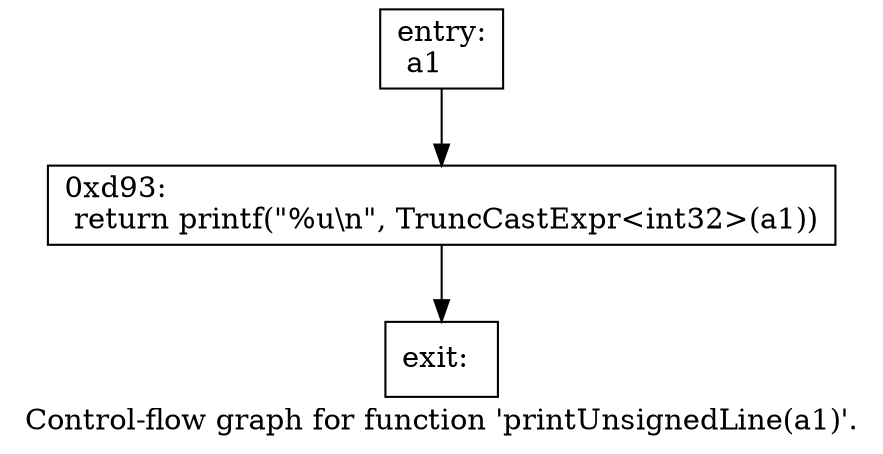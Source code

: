 digraph "Control-flow graph for function 'printUnsignedLine(a1)'." {
  label="Control-flow graph for function 'printUnsignedLine(a1)'.";
  node [shape=record];

  Node06FA0148 [label="{entry:\l  a1\l}"];
  Node06FA0148 -> Node06FA0190;
  Node06FA0190 [label="{0xd93:\l  return printf(\"%u\\n\", TruncCastExpr\<int32\>(a1))\l}"];
  Node06FA0190 -> Node06FA02B0;
  Node06FA02B0 [label="{exit:\l}"];

}
